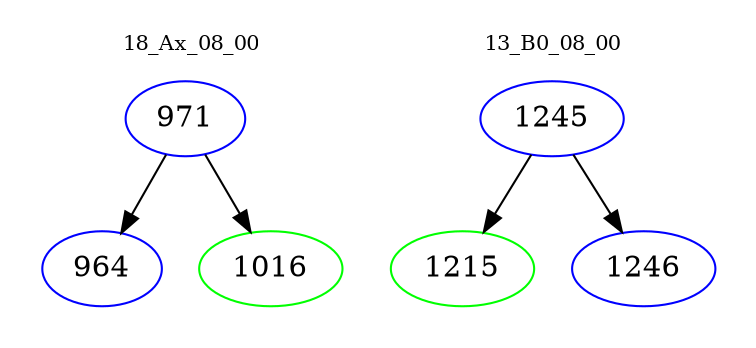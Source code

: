 digraph{
subgraph cluster_0 {
color = white
label = "18_Ax_08_00";
fontsize=10;
T0_971 [label="971", color="blue"]
T0_971 -> T0_964 [color="black"]
T0_964 [label="964", color="blue"]
T0_971 -> T0_1016 [color="black"]
T0_1016 [label="1016", color="green"]
}
subgraph cluster_1 {
color = white
label = "13_B0_08_00";
fontsize=10;
T1_1245 [label="1245", color="blue"]
T1_1245 -> T1_1215 [color="black"]
T1_1215 [label="1215", color="green"]
T1_1245 -> T1_1246 [color="black"]
T1_1246 [label="1246", color="blue"]
}
}
